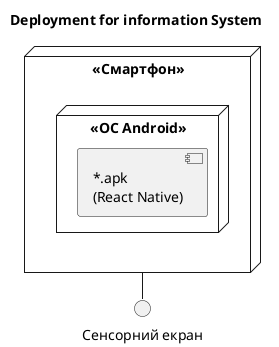 @startuml uml2

title Deployment for information System

left to right direction

node "<< Смартфон >>" as sm {
	node "<< ОС Android >>" {
		component [~*.apk\n(React Native)]
	}
}

interface "Сенсорний екран" as sn

sn - sm

@enduml